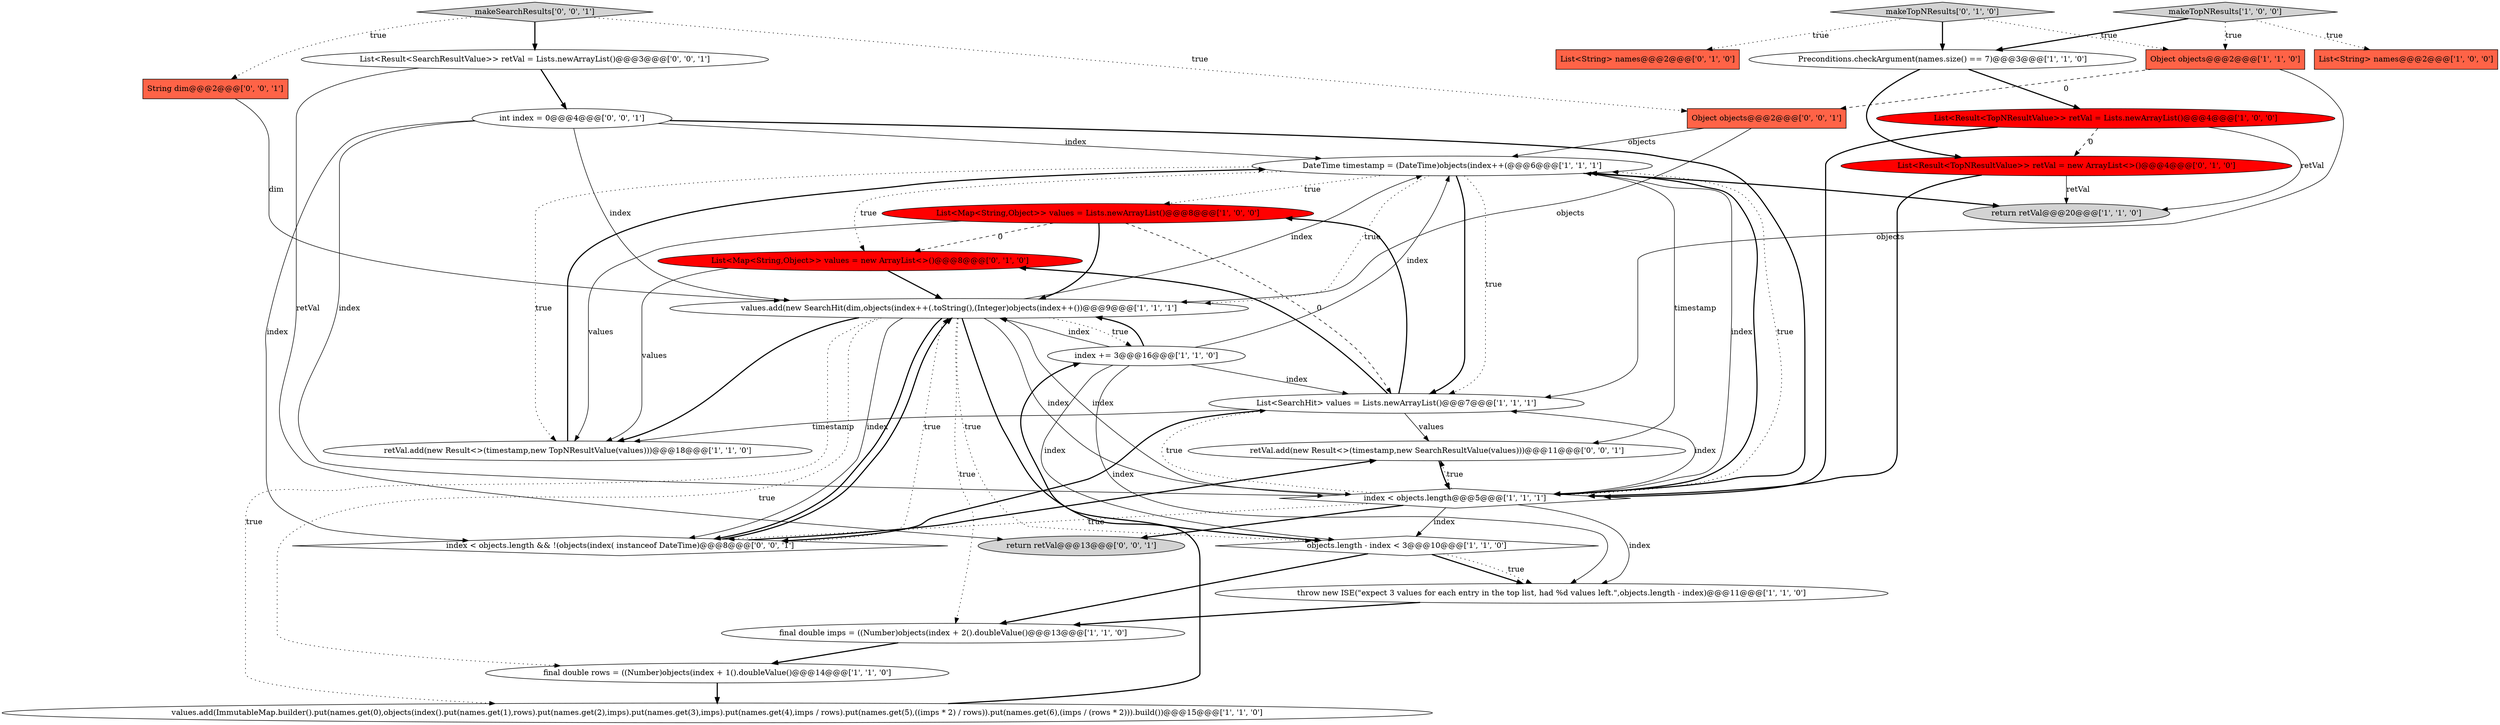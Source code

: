 digraph {
27 [style = filled, label = "int index = 0@@@4@@@['0', '0', '1']", fillcolor = white, shape = ellipse image = "AAA0AAABBB3BBB"];
8 [style = filled, label = "index += 3@@@16@@@['1', '1', '0']", fillcolor = white, shape = ellipse image = "AAA0AAABBB1BBB"];
9 [style = filled, label = "List<String> names@@@2@@@['1', '0', '0']", fillcolor = tomato, shape = box image = "AAA0AAABBB1BBB"];
3 [style = filled, label = "objects.length - index < 3@@@10@@@['1', '1', '0']", fillcolor = white, shape = diamond image = "AAA0AAABBB1BBB"];
0 [style = filled, label = "Preconditions.checkArgument(names.size() == 7)@@@3@@@['1', '1', '0']", fillcolor = white, shape = ellipse image = "AAA0AAABBB1BBB"];
13 [style = filled, label = "List<Result<TopNResultValue>> retVal = Lists.newArrayList()@@@4@@@['1', '0', '0']", fillcolor = red, shape = ellipse image = "AAA1AAABBB1BBB"];
12 [style = filled, label = "Object objects@@@2@@@['1', '1', '0']", fillcolor = tomato, shape = box image = "AAA0AAABBB1BBB"];
6 [style = filled, label = "DateTime timestamp = (DateTime)objects(index++(@@@6@@@['1', '1', '1']", fillcolor = white, shape = ellipse image = "AAA0AAABBB1BBB"];
25 [style = filled, label = "Object objects@@@2@@@['0', '0', '1']", fillcolor = tomato, shape = box image = "AAA0AAABBB3BBB"];
17 [style = filled, label = "List<Map<String,Object>> values = Lists.newArrayList()@@@8@@@['1', '0', '0']", fillcolor = red, shape = ellipse image = "AAA1AAABBB1BBB"];
19 [style = filled, label = "makeTopNResults['0', '1', '0']", fillcolor = lightgray, shape = diamond image = "AAA0AAABBB2BBB"];
21 [style = filled, label = "List<Map<String,Object>> values = new ArrayList<>()@@@8@@@['0', '1', '0']", fillcolor = red, shape = ellipse image = "AAA1AAABBB2BBB"];
22 [style = filled, label = "List<Result<SearchResultValue>> retVal = Lists.newArrayList()@@@3@@@['0', '0', '1']", fillcolor = white, shape = ellipse image = "AAA0AAABBB3BBB"];
7 [style = filled, label = "final double imps = ((Number)objects(index + 2().doubleValue()@@@13@@@['1', '1', '0']", fillcolor = white, shape = ellipse image = "AAA0AAABBB1BBB"];
14 [style = filled, label = "index < objects.length@@@5@@@['1', '1', '1']", fillcolor = white, shape = diamond image = "AAA0AAABBB1BBB"];
23 [style = filled, label = "makeSearchResults['0', '0', '1']", fillcolor = lightgray, shape = diamond image = "AAA0AAABBB3BBB"];
26 [style = filled, label = "return retVal@@@13@@@['0', '0', '1']", fillcolor = lightgray, shape = ellipse image = "AAA0AAABBB3BBB"];
18 [style = filled, label = "List<Result<TopNResultValue>> retVal = new ArrayList<>()@@@4@@@['0', '1', '0']", fillcolor = red, shape = ellipse image = "AAA1AAABBB2BBB"];
5 [style = filled, label = "makeTopNResults['1', '0', '0']", fillcolor = lightgray, shape = diamond image = "AAA0AAABBB1BBB"];
15 [style = filled, label = "values.add(new SearchHit(dim,objects(index++(.toString(),(Integer)objects(index++())@@@9@@@['1', '1', '1']", fillcolor = white, shape = ellipse image = "AAA0AAABBB1BBB"];
10 [style = filled, label = "retVal.add(new Result<>(timestamp,new TopNResultValue(values)))@@@18@@@['1', '1', '0']", fillcolor = white, shape = ellipse image = "AAA0AAABBB1BBB"];
28 [style = filled, label = "index < objects.length && !(objects(index( instanceof DateTime)@@@8@@@['0', '0', '1']", fillcolor = white, shape = diamond image = "AAA0AAABBB3BBB"];
1 [style = filled, label = "values.add(ImmutableMap.builder().put(names.get(0),objects(index().put(names.get(1),rows).put(names.get(2),imps).put(names.get(3),imps).put(names.get(4),imps / rows).put(names.get(5),((imps * 2) / rows)).put(names.get(6),(imps / (rows * 2))).build())@@@15@@@['1', '1', '0']", fillcolor = white, shape = ellipse image = "AAA0AAABBB1BBB"];
16 [style = filled, label = "List<SearchHit> values = Lists.newArrayList()@@@7@@@['1', '1', '1']", fillcolor = white, shape = ellipse image = "AAA0AAABBB1BBB"];
2 [style = filled, label = "final double rows = ((Number)objects(index + 1().doubleValue()@@@14@@@['1', '1', '0']", fillcolor = white, shape = ellipse image = "AAA0AAABBB1BBB"];
24 [style = filled, label = "String dim@@@2@@@['0', '0', '1']", fillcolor = tomato, shape = box image = "AAA0AAABBB3BBB"];
20 [style = filled, label = "List<String> names@@@2@@@['0', '1', '0']", fillcolor = tomato, shape = box image = "AAA0AAABBB2BBB"];
29 [style = filled, label = "retVal.add(new Result<>(timestamp,new SearchResultValue(values)))@@@11@@@['0', '0', '1']", fillcolor = white, shape = ellipse image = "AAA0AAABBB3BBB"];
11 [style = filled, label = "return retVal@@@20@@@['1', '1', '0']", fillcolor = lightgray, shape = ellipse image = "AAA0AAABBB1BBB"];
4 [style = filled, label = "throw new ISE(\"expect 3 values for each entry in the top list, had %d values left.\",objects.length - index)@@@11@@@['1', '1', '0']", fillcolor = white, shape = ellipse image = "AAA0AAABBB1BBB"];
15->10 [style = bold, label=""];
17->16 [style = dashed, label="0"];
0->13 [style = bold, label=""];
21->15 [style = bold, label=""];
28->15 [style = dotted, label="true"];
17->10 [style = solid, label="values"];
5->12 [style = dotted, label="true"];
15->7 [style = dotted, label="true"];
3->4 [style = bold, label=""];
14->6 [style = solid, label="index"];
23->22 [style = bold, label=""];
15->8 [style = dotted, label="true"];
25->6 [style = solid, label="objects"];
5->0 [style = bold, label=""];
27->14 [style = solid, label="index"];
6->11 [style = bold, label=""];
29->14 [style = bold, label=""];
5->9 [style = dotted, label="true"];
13->18 [style = dashed, label="0"];
27->15 [style = solid, label="index"];
6->29 [style = solid, label="timestamp"];
13->14 [style = bold, label=""];
14->16 [style = solid, label="index"];
6->15 [style = dotted, label="true"];
27->6 [style = solid, label="index"];
25->15 [style = solid, label="objects"];
14->4 [style = solid, label="index"];
15->2 [style = dotted, label="true"];
16->17 [style = bold, label=""];
15->3 [style = dotted, label="true"];
14->3 [style = solid, label="index"];
15->28 [style = solid, label="index"];
3->7 [style = bold, label=""];
7->2 [style = bold, label=""];
17->15 [style = bold, label=""];
23->24 [style = dotted, label="true"];
14->6 [style = bold, label=""];
28->29 [style = bold, label=""];
1->8 [style = bold, label=""];
8->15 [style = bold, label=""];
27->14 [style = bold, label=""];
2->1 [style = bold, label=""];
8->15 [style = solid, label="index"];
16->29 [style = solid, label="values"];
19->12 [style = dotted, label="true"];
15->3 [style = bold, label=""];
10->6 [style = bold, label=""];
4->7 [style = bold, label=""];
19->0 [style = bold, label=""];
6->10 [style = dotted, label="true"];
14->16 [style = dotted, label="true"];
22->26 [style = solid, label="retVal"];
12->16 [style = solid, label="objects"];
15->28 [style = bold, label=""];
14->28 [style = dotted, label="true"];
14->15 [style = solid, label="index"];
0->18 [style = bold, label=""];
6->21 [style = dotted, label="true"];
23->25 [style = dotted, label="true"];
16->10 [style = solid, label="timestamp"];
18->11 [style = solid, label="retVal"];
14->6 [style = dotted, label="true"];
28->15 [style = bold, label=""];
19->20 [style = dotted, label="true"];
3->4 [style = dotted, label="true"];
17->21 [style = dashed, label="0"];
6->17 [style = dotted, label="true"];
27->28 [style = solid, label="index"];
14->26 [style = bold, label=""];
8->4 [style = solid, label="index"];
12->25 [style = dashed, label="0"];
13->11 [style = solid, label="retVal"];
16->28 [style = bold, label=""];
22->27 [style = bold, label=""];
6->16 [style = bold, label=""];
16->21 [style = bold, label=""];
15->1 [style = dotted, label="true"];
8->6 [style = solid, label="index"];
24->15 [style = solid, label="dim"];
14->29 [style = dotted, label="true"];
15->14 [style = solid, label="index"];
8->16 [style = solid, label="index"];
21->10 [style = solid, label="values"];
18->14 [style = bold, label=""];
8->3 [style = solid, label="index"];
6->16 [style = dotted, label="true"];
15->6 [style = solid, label="index"];
}
